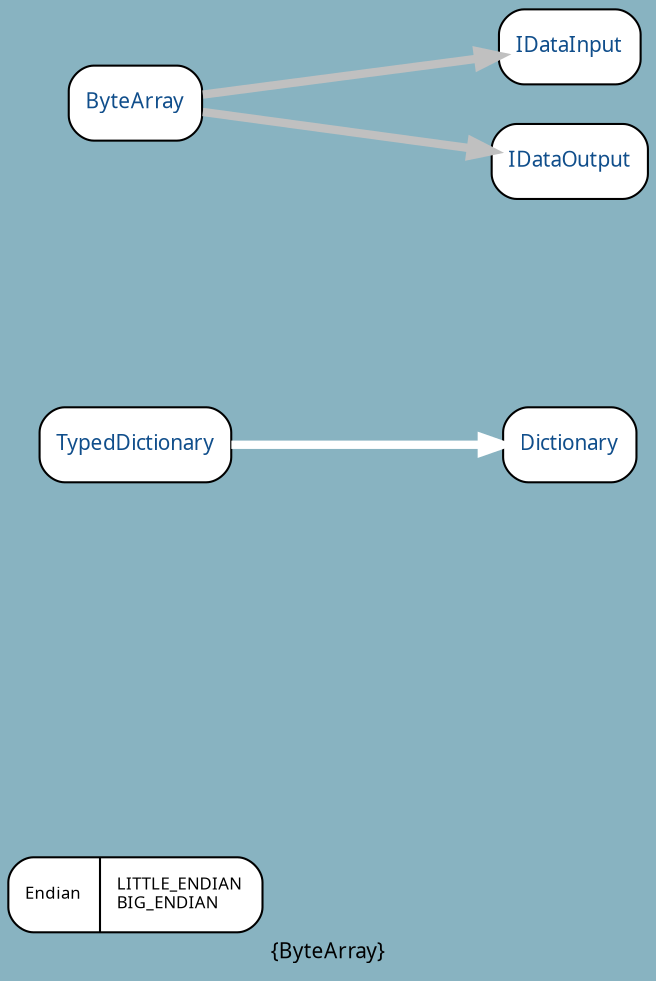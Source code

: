 digraph uml {
	graph [label="Package: flash.utils Inheritance", ratio=compress, rankdir=LR, size="24,12", overlap=false, fontname=Sans, fontsize=10, bgcolor="#88B3C1", fontcolor=black];
	node [label="\N", fontname=Sans, fontsize=8, shape=record, color=black, fontcolor=black];
	edge [fontname=Sans, fontsize=8, minlen=3, color=black, fontcolor=black];
	graph [label="{ByteArray}",
		lp="156,10",
		bb="0,0,312,462"];
	"flash.utils.Endian" [label="{Endian|LITTLE_ENDIAN\lBIG_ENDIAN\l}", style="rounded,filled", fillcolor=white, pos="62,39", rects="1,21,46,57 46,21,124,57", width="1.69", height="0.50"];
	"flash.utils.Dictionary" [label="{Dictionary}", fontsize=10, fontcolor="#104E8B", style="rounded,filled", fillcolor=white, URL="../types/flash/utils/Dictionary.html", tooltip=Dictionary, portPos=e, pos="274,255", rects="242,237,306,273", width="0.89", height="0.50"];
	"flash.utils.TypedDictionary" [label="{TypedDictionary}", fontsize=10, fontcolor="#104E8B", style="rounded,filled", fillcolor=white, URL="../types/flash/utils/TypedDictionary.html", tooltip=TypedDictionary, portPos=e, pos="62,255", rects="17,237,108,273", width="1.25", height="0.50"];
	"flash.utils.IDataInput" [label="{IDataInput}", fontsize=10, fontcolor="#104E8B", style="rounded,filled", fillcolor=white, URL="../types/flash/utils/IDataInput.html", tooltip=IDataInput, portPos=e, pos="274,444", rects="241,426,307,462", width="0.92", height="0.50"];
	"flash.utils.IDataOutput" [label="{IDataOutput}", fontsize=10, fontcolor="#104E8B", style="rounded,filled", fillcolor=white, URL="../types/flash/utils/IDataOutput.html", tooltip=IDataOutput, portPos=e, pos="274,390", rects="237,372,312,408", width="1.03", height="0.50"];
	"flash.utils.ByteArray" [label="{ByteArray}", fontsize=10, fontcolor="#104E8B", style="rounded,filled", fillcolor=white, URL="../types/flash/utils/ByteArray.html", tooltip=ByteArray, portPos=e, pos="62,417", rects="31,399,94,435", width="0.86", height="0.50"];
	"flash.utils.TypedDictionary" -> "flash.utils.Dictionary" [color=white, style="setlinewidth(4)", arrowhead=normal, arrowsize="1.0", pos="e,242,255 108,255 144,255 196,255 232,255"];
	"flash.utils.ByteArray" -> "flash.utils.IDataOutput" [color=gray, style="setlinewidth(4)", arrowhead=normal, arrowsize="1.0", pos="e,237,395 94,413 130,408 187,401 227,396"];
	"flash.utils.ByteArray" -> "flash.utils.IDataInput" [color=gray, style="setlinewidth(4)", arrowhead=normal, arrowsize="1.0", pos="e,241,440 94,421 131,426 190,434 231,439"];
}
